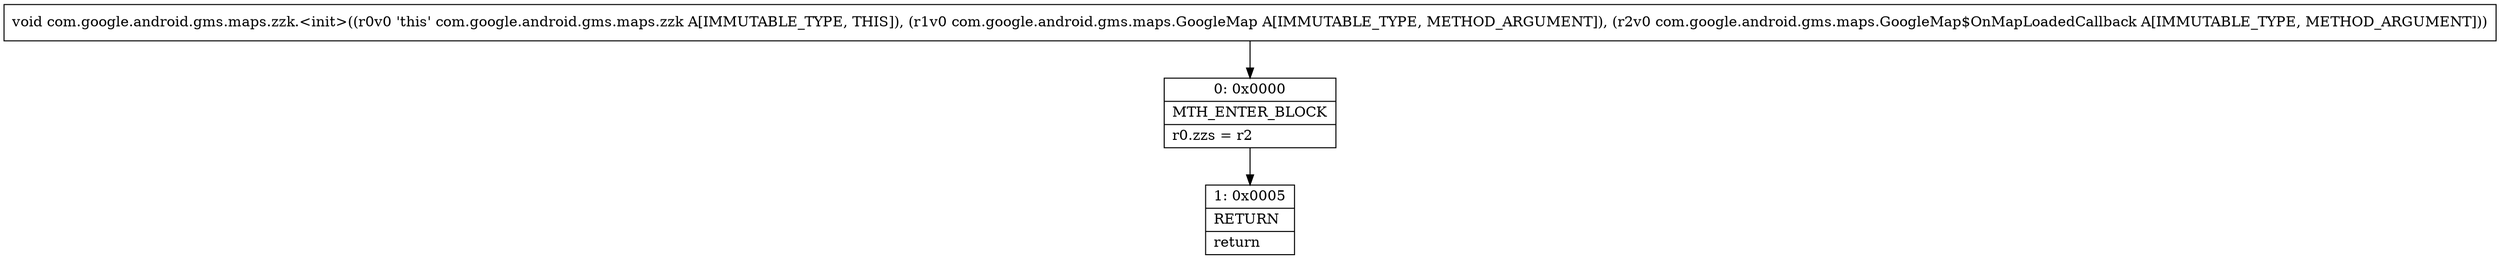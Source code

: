 digraph "CFG forcom.google.android.gms.maps.zzk.\<init\>(Lcom\/google\/android\/gms\/maps\/GoogleMap;Lcom\/google\/android\/gms\/maps\/GoogleMap$OnMapLoadedCallback;)V" {
Node_0 [shape=record,label="{0\:\ 0x0000|MTH_ENTER_BLOCK\l|r0.zzs = r2\l}"];
Node_1 [shape=record,label="{1\:\ 0x0005|RETURN\l|return\l}"];
MethodNode[shape=record,label="{void com.google.android.gms.maps.zzk.\<init\>((r0v0 'this' com.google.android.gms.maps.zzk A[IMMUTABLE_TYPE, THIS]), (r1v0 com.google.android.gms.maps.GoogleMap A[IMMUTABLE_TYPE, METHOD_ARGUMENT]), (r2v0 com.google.android.gms.maps.GoogleMap$OnMapLoadedCallback A[IMMUTABLE_TYPE, METHOD_ARGUMENT])) }"];
MethodNode -> Node_0;
Node_0 -> Node_1;
}

